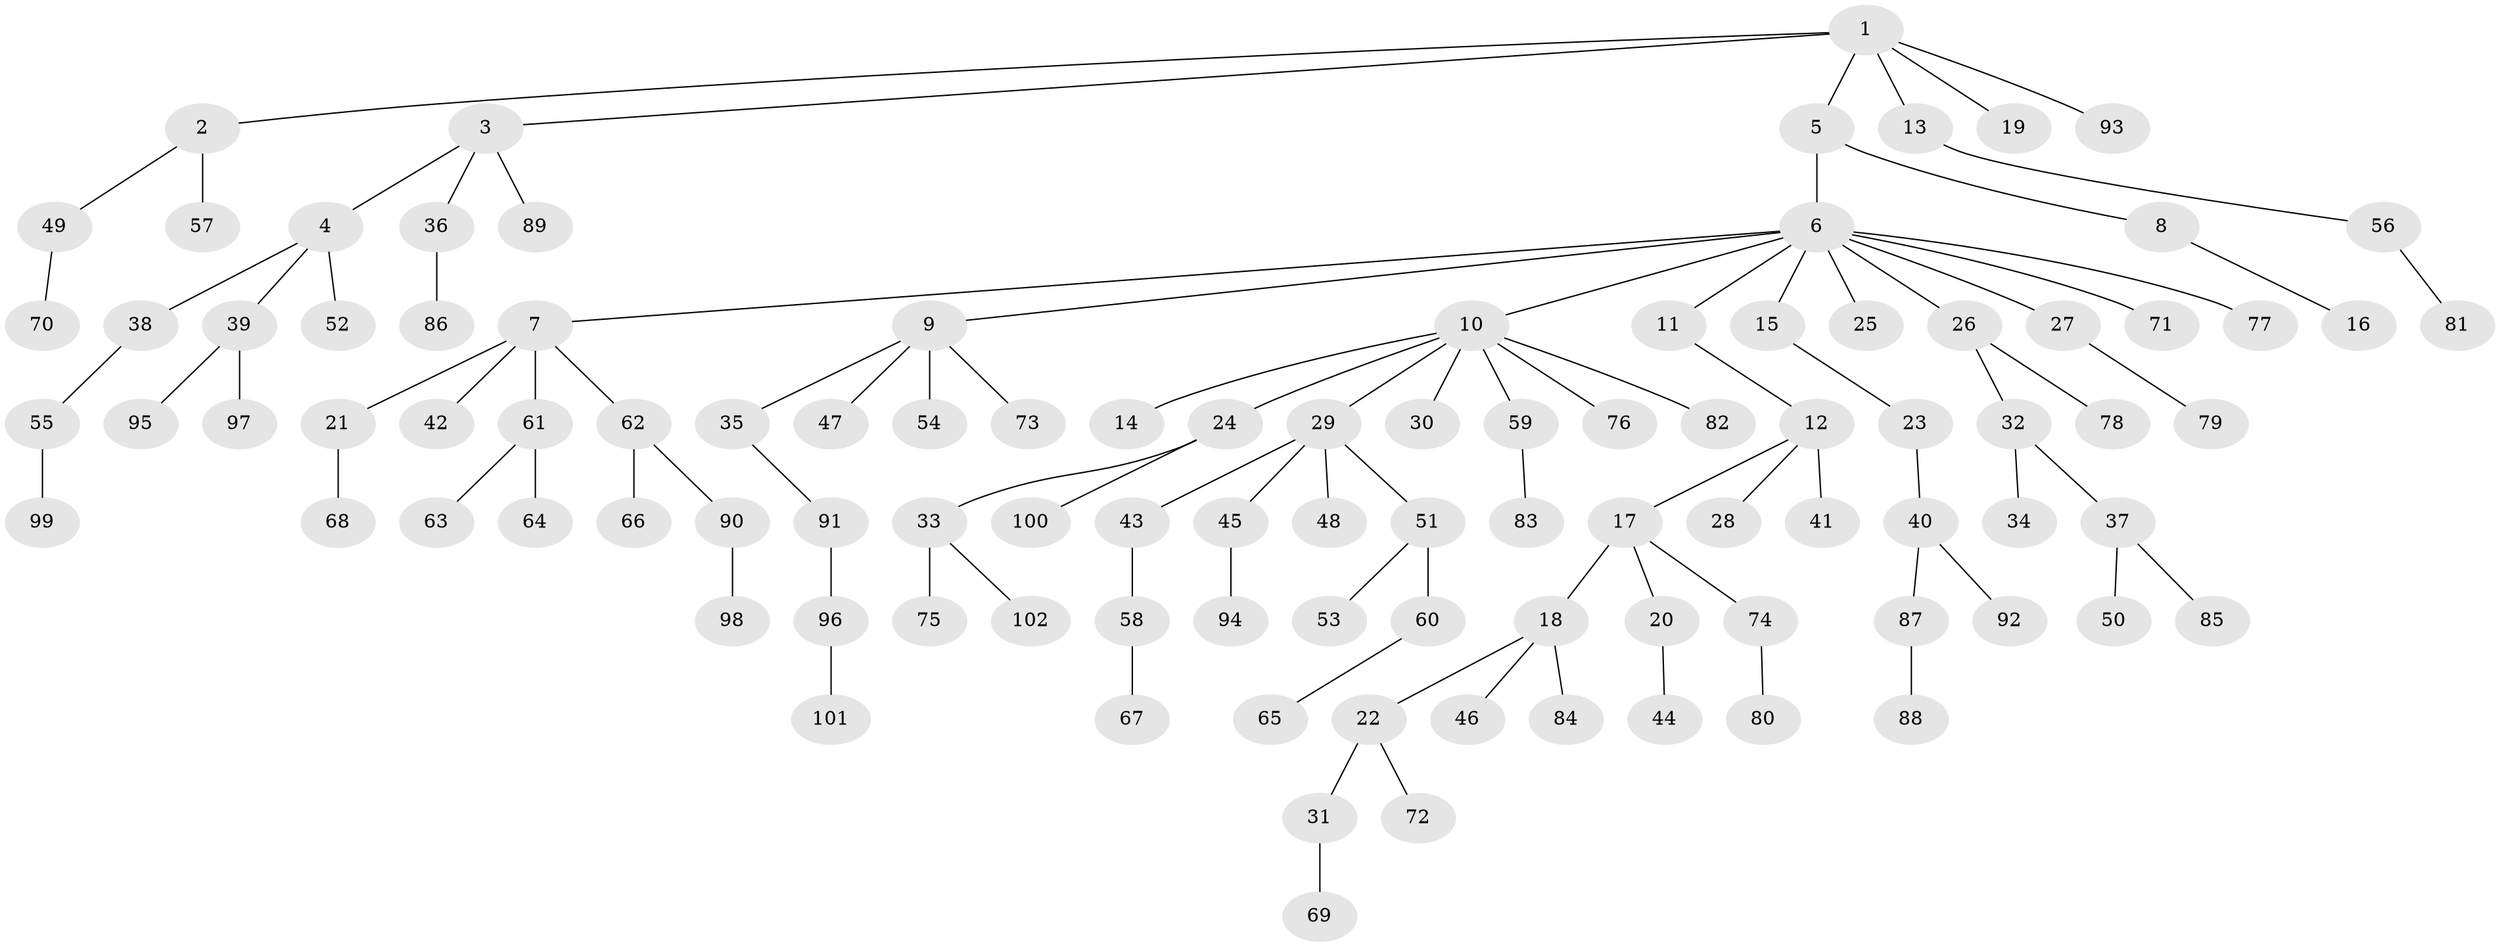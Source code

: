 // coarse degree distribution, {3: 0.08196721311475409, 1: 0.5081967213114754, 5: 0.01639344262295082, 2: 0.29508196721311475, 10: 0.01639344262295082, 4: 0.06557377049180328, 7: 0.01639344262295082}
// Generated by graph-tools (version 1.1) at 2025/37/03/04/25 23:37:17]
// undirected, 102 vertices, 101 edges
graph export_dot {
  node [color=gray90,style=filled];
  1;
  2;
  3;
  4;
  5;
  6;
  7;
  8;
  9;
  10;
  11;
  12;
  13;
  14;
  15;
  16;
  17;
  18;
  19;
  20;
  21;
  22;
  23;
  24;
  25;
  26;
  27;
  28;
  29;
  30;
  31;
  32;
  33;
  34;
  35;
  36;
  37;
  38;
  39;
  40;
  41;
  42;
  43;
  44;
  45;
  46;
  47;
  48;
  49;
  50;
  51;
  52;
  53;
  54;
  55;
  56;
  57;
  58;
  59;
  60;
  61;
  62;
  63;
  64;
  65;
  66;
  67;
  68;
  69;
  70;
  71;
  72;
  73;
  74;
  75;
  76;
  77;
  78;
  79;
  80;
  81;
  82;
  83;
  84;
  85;
  86;
  87;
  88;
  89;
  90;
  91;
  92;
  93;
  94;
  95;
  96;
  97;
  98;
  99;
  100;
  101;
  102;
  1 -- 2;
  1 -- 3;
  1 -- 5;
  1 -- 13;
  1 -- 19;
  1 -- 93;
  2 -- 49;
  2 -- 57;
  3 -- 4;
  3 -- 36;
  3 -- 89;
  4 -- 38;
  4 -- 39;
  4 -- 52;
  5 -- 6;
  5 -- 8;
  6 -- 7;
  6 -- 9;
  6 -- 10;
  6 -- 11;
  6 -- 15;
  6 -- 25;
  6 -- 26;
  6 -- 27;
  6 -- 71;
  6 -- 77;
  7 -- 21;
  7 -- 42;
  7 -- 61;
  7 -- 62;
  8 -- 16;
  9 -- 35;
  9 -- 47;
  9 -- 54;
  9 -- 73;
  10 -- 14;
  10 -- 24;
  10 -- 29;
  10 -- 30;
  10 -- 59;
  10 -- 76;
  10 -- 82;
  11 -- 12;
  12 -- 17;
  12 -- 28;
  12 -- 41;
  13 -- 56;
  15 -- 23;
  17 -- 18;
  17 -- 20;
  17 -- 74;
  18 -- 22;
  18 -- 46;
  18 -- 84;
  20 -- 44;
  21 -- 68;
  22 -- 31;
  22 -- 72;
  23 -- 40;
  24 -- 33;
  24 -- 100;
  26 -- 32;
  26 -- 78;
  27 -- 79;
  29 -- 43;
  29 -- 45;
  29 -- 48;
  29 -- 51;
  31 -- 69;
  32 -- 34;
  32 -- 37;
  33 -- 75;
  33 -- 102;
  35 -- 91;
  36 -- 86;
  37 -- 50;
  37 -- 85;
  38 -- 55;
  39 -- 95;
  39 -- 97;
  40 -- 87;
  40 -- 92;
  43 -- 58;
  45 -- 94;
  49 -- 70;
  51 -- 53;
  51 -- 60;
  55 -- 99;
  56 -- 81;
  58 -- 67;
  59 -- 83;
  60 -- 65;
  61 -- 63;
  61 -- 64;
  62 -- 66;
  62 -- 90;
  74 -- 80;
  87 -- 88;
  90 -- 98;
  91 -- 96;
  96 -- 101;
}

